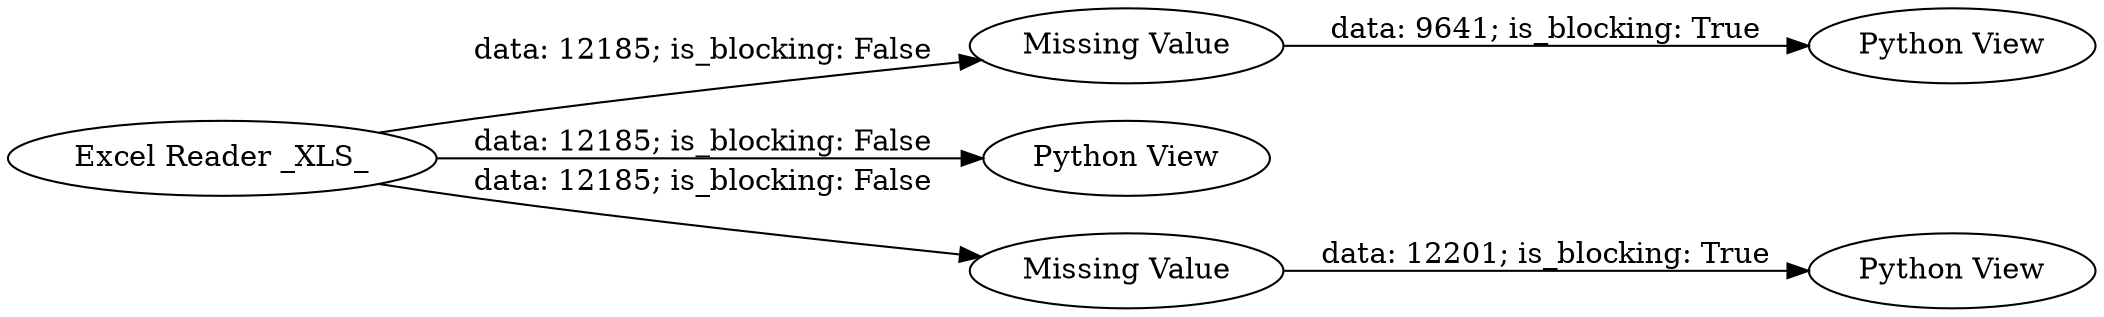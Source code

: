 digraph {
	"5353905097401573671_13" [label="Python View"]
	"5353905097401573671_9" [label="Missing Value"]
	"5353905097401573671_10" [label="Python View"]
	"5353905097401573671_11" [label="Python View"]
	"5353905097401573671_12" [label="Missing Value"]
	"5353905097401573671_8" [label="Excel Reader _XLS_"]
	"5353905097401573671_9" -> "5353905097401573671_11" [label="data: 9641; is_blocking: True"]
	"5353905097401573671_12" -> "5353905097401573671_13" [label="data: 12201; is_blocking: True"]
	"5353905097401573671_8" -> "5353905097401573671_10" [label="data: 12185; is_blocking: False"]
	"5353905097401573671_8" -> "5353905097401573671_9" [label="data: 12185; is_blocking: False"]
	"5353905097401573671_8" -> "5353905097401573671_12" [label="data: 12185; is_blocking: False"]
	rankdir=LR
}
